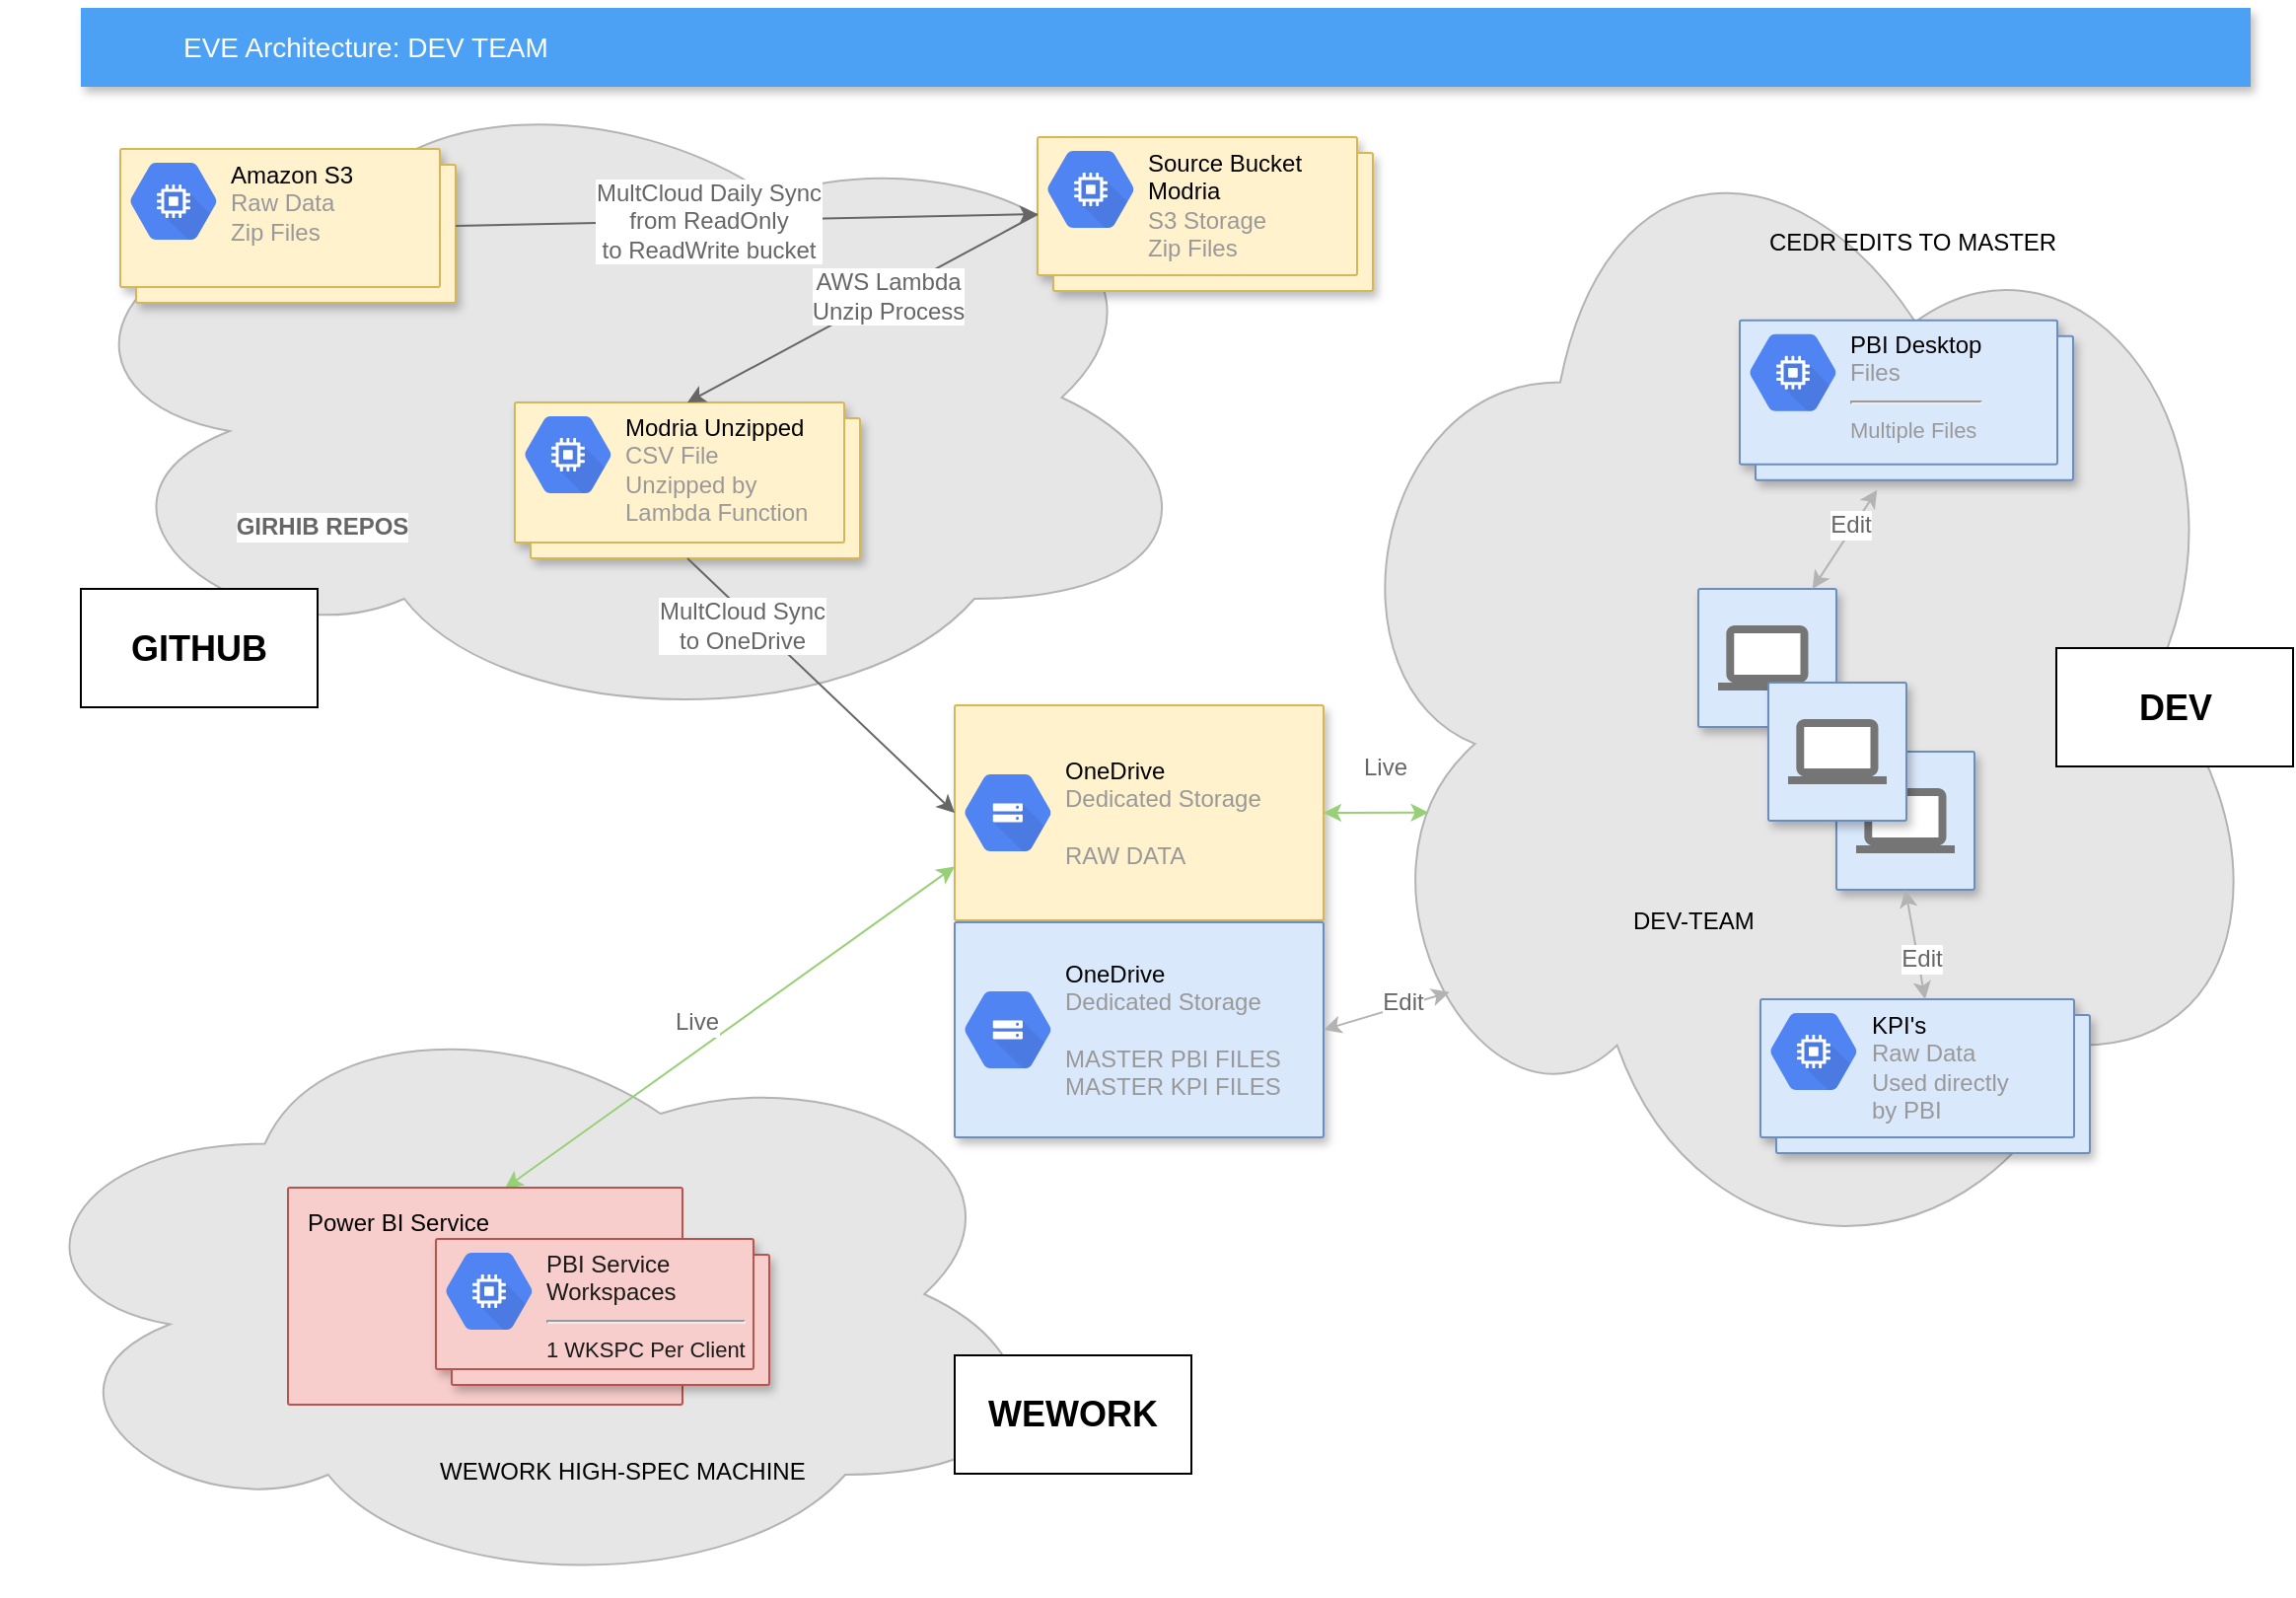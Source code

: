 <mxfile version="12.1.3" type="github" pages="1"><diagram id="f106602c-feb2-e66a-4537-3a34d633f6aa" name="Page-1"><mxGraphModel dx="2409" dy="655" grid="1" gridSize="10" guides="1" tooltips="1" connect="1" arrows="1" fold="1" page="1" pageScale="1" pageWidth="1169" pageHeight="827" background="#ffffff" math="0" shadow="0"><root><mxCell id="0"/><mxCell id="1" parent="0"/><mxCell id="HSWYCMqgwtlg5l3AglW2-944" value="" style="ellipse;shape=cloud;whiteSpace=wrap;html=1;strokeColor=#B3B3B3;fillColor=#E6E6E6;" parent="1" vertex="1"><mxGeometry x="-0.5" y="521.5" width="535" height="305" as="geometry"/></mxCell><mxCell id="HSWYCMqgwtlg5l3AglW2-932" value="" style="ellipse;shape=cloud;whiteSpace=wrap;html=1;strokeColor=#B3B3B3;fillColor=#E6E6E6;" parent="1" vertex="1"><mxGeometry x="670" y="59" width="480" height="611" as="geometry"/></mxCell><mxCell id="HSWYCMqgwtlg5l3AglW2-928" value="" style="ellipse;shape=cloud;whiteSpace=wrap;html=1;strokeColor=#B3B3B3;fillColor=#E6E6E6;" parent="1" vertex="1"><mxGeometry x="21" y="49.5" width="590" height="340" as="geometry"/></mxCell><mxCell id="818" value="EVE Architecture: DEV TEAM" style="fillColor=#4DA1F5;strokeColor=none;shadow=1;gradientColor=none;fontSize=14;align=left;spacingLeft=50;fontColor=#ffffff;html=1;" parent="1" vertex="1"><mxGeometry x="40" y="22" width="1100" height="40" as="geometry"/></mxCell><mxCell id="898" value="" style="shape=mxgraph.gcp2.doubleRect;shadow=1;strokeWidth=1;fontSize=10;align=left;html=1;fillColor=#fff2cc;strokeColor=#d6b656;" parent="1" vertex="1"><mxGeometry x="60" y="93.5" width="170" height="78" as="geometry"/></mxCell><mxCell id="899" value="&lt;font color=&quot;#000000&quot;&gt;Amazon S3&lt;br&gt;&lt;/font&gt;Raw Data&lt;br&gt;Zip Files&lt;br&gt;" style="dashed=0;connectable=0;html=1;fillColor=#5184F3;strokeColor=none;shape=mxgraph.gcp2.compute_engine;part=1;labelPosition=right;verticalLabelPosition=middle;align=left;verticalAlign=top;spacingLeft=5;fontColor=#999999;fontSize=12;spacingTop=-8;" parent="898" vertex="1"><mxGeometry width="44" height="39" relative="1" as="geometry"><mxPoint x="5" y="7" as="offset"/></mxGeometry></mxCell><mxCell id="jsGdu3eKXOXx6gI2uAhF-918" value="" style="shape=mxgraph.gcp2.doubleRect;strokeColor=#d6b656;fillColor=#fff2cc;shadow=1;strokeWidth=1;fontSize=10;align=left;html=1;" parent="1" vertex="1"><mxGeometry x="525" y="87.5" width="170" height="78" as="geometry"/></mxCell><mxCell id="jsGdu3eKXOXx6gI2uAhF-919" value="&lt;font color=&quot;#000000&quot;&gt;Source Bucket&lt;br&gt;Modria&lt;br&gt;&lt;/font&gt;S3 Storage&lt;br&gt;Zip Files&lt;br&gt;" style="dashed=0;connectable=0;html=1;fillColor=#5184F3;strokeColor=none;shape=mxgraph.gcp2.compute_engine;part=1;labelPosition=right;verticalLabelPosition=middle;align=left;verticalAlign=top;spacingLeft=5;fontColor=#999999;fontSize=12;spacingTop=-8;" parent="jsGdu3eKXOXx6gI2uAhF-918" vertex="1"><mxGeometry width="44" height="39" relative="1" as="geometry"><mxPoint x="5" y="7" as="offset"/></mxGeometry></mxCell><mxCell id="jsGdu3eKXOXx6gI2uAhF-925" value="" style="endArrow=classic;html=1;entryX=0;entryY=0.5;entryDx=0;entryDy=0;exitX=1;exitY=0.5;exitDx=0;exitDy=0;fontColor=#666666;strokeColor=#666666;" parent="1" source="898" target="jsGdu3eKXOXx6gI2uAhF-918" edge="1"><mxGeometry width="50" height="50" relative="1" as="geometry"><mxPoint x="313.5" y="191.5" as="sourcePoint"/><mxPoint x="363.5" y="141.5" as="targetPoint"/></mxGeometry></mxCell><mxCell id="jsGdu3eKXOXx6gI2uAhF-949" value="MultCloud Daily Sync&lt;br&gt;from ReadOnly&lt;br&gt;to ReadWrite bucket" style="text;html=1;resizable=0;points=[];align=center;verticalAlign=middle;labelBackgroundColor=#ffffff;fontColor=#666666;" parent="jsGdu3eKXOXx6gI2uAhF-925" vertex="1" connectable="0"><mxGeometry x="-0.137" relative="1" as="geometry"><mxPoint as="offset"/></mxGeometry></mxCell><mxCell id="jsGdu3eKXOXx6gI2uAhF-926" value="" style="shape=mxgraph.gcp2.doubleRect;strokeColor=#d6b656;fillColor=#fff2cc;shadow=1;strokeWidth=1;fontSize=10;align=left;html=1;" parent="1" vertex="1"><mxGeometry x="260" y="222" width="175" height="79" as="geometry"/></mxCell><mxCell id="jsGdu3eKXOXx6gI2uAhF-927" value="&lt;font color=&quot;#000000&quot;&gt;Modria Unzipped&lt;br&gt;&lt;/font&gt;CSV File&lt;br&gt;Unzipped by &lt;br&gt;Lambda Function" style="dashed=0;connectable=0;html=1;fillColor=#5184F3;strokeColor=none;shape=mxgraph.gcp2.compute_engine;part=1;labelPosition=right;verticalLabelPosition=middle;align=left;verticalAlign=top;spacingLeft=5;fontColor=#999999;fontSize=12;spacingTop=-8;" parent="jsGdu3eKXOXx6gI2uAhF-926" vertex="1"><mxGeometry width="44" height="39" relative="1" as="geometry"><mxPoint x="5" y="7" as="offset"/></mxGeometry></mxCell><mxCell id="jsGdu3eKXOXx6gI2uAhF-930" value="" style="strokeColor=#d6b656;fillColor=#fff2cc;shadow=1;strokeWidth=1;rounded=1;absoluteArcSize=1;arcSize=2;fontSize=10;align=left;html=1;" parent="1" vertex="1"><mxGeometry x="483" y="375.5" width="187" height="109" as="geometry"/></mxCell><mxCell id="jsGdu3eKXOXx6gI2uAhF-931" value="&lt;font color=&quot;#000000&quot;&gt;OneDrive&lt;/font&gt;&lt;br&gt;Dedicated Storage&lt;br&gt;&lt;br&gt;RAW DATA&lt;br&gt;" style="dashed=0;connectable=0;html=1;fillColor=#5184F3;strokeColor=none;shape=mxgraph.gcp2.cloud_storage;part=1;labelPosition=right;verticalLabelPosition=middle;align=left;verticalAlign=middle;spacingLeft=5;fontColor=#999999;fontSize=12;" parent="jsGdu3eKXOXx6gI2uAhF-930" vertex="1"><mxGeometry y="0.5" width="44" height="39" relative="1" as="geometry"><mxPoint x="5" y="-19.5" as="offset"/></mxGeometry></mxCell><mxCell id="jsGdu3eKXOXx6gI2uAhF-937" value="" style="shape=mxgraph.gcp2.doubleRect;strokeColor=#6c8ebf;fillColor=#dae8fc;shadow=1;strokeWidth=1;fontSize=10;align=left;html=1;" parent="1" vertex="1"><mxGeometry x="881" y="180.409" width="169" height="81" as="geometry"/></mxCell><mxCell id="jsGdu3eKXOXx6gI2uAhF-938" value="&lt;font color=&quot;#000000&quot;&gt;PBI Desktop&lt;br&gt;&lt;/font&gt;Files&lt;hr&gt;&lt;font style=&quot;font-size: 11px&quot;&gt;Multiple Files&lt;/font&gt;" style="dashed=0;connectable=0;html=1;fillColor=#5184F3;strokeColor=none;shape=mxgraph.gcp2.compute_engine;part=1;labelPosition=right;verticalLabelPosition=middle;align=left;verticalAlign=top;spacingLeft=5;fontColor=#999999;fontSize=12;spacingTop=-8;" parent="jsGdu3eKXOXx6gI2uAhF-937" vertex="1"><mxGeometry width="44" height="39" relative="1" as="geometry"><mxPoint x="5" y="7" as="offset"/></mxGeometry></mxCell><mxCell id="jsGdu3eKXOXx6gI2uAhF-968" value="" style="endArrow=classic;html=1;strokeColor=#97D077;fontColor=#666666;exitX=0.55;exitY=0.003;exitDx=0;exitDy=0;entryX=0;entryY=0.75;entryDx=0;entryDy=0;endFill=1;startArrow=classic;startFill=1;exitPerimeter=0;" parent="1" source="906" target="jsGdu3eKXOXx6gI2uAhF-930" edge="1"><mxGeometry width="50" height="50" relative="1" as="geometry"><mxPoint x="323.5" y="411.5" as="sourcePoint"/><mxPoint x="373.5" y="361.5" as="targetPoint"/><Array as="points"/></mxGeometry></mxCell><mxCell id="jsGdu3eKXOXx6gI2uAhF-974" value="Live" style="text;html=1;resizable=0;points=[];align=center;verticalAlign=middle;labelBackgroundColor=#ffffff;fontColor=#666666;" parent="jsGdu3eKXOXx6gI2uAhF-968" vertex="1" connectable="0"><mxGeometry x="-0.254" y="-2" relative="1" as="geometry"><mxPoint x="10.5" y="-25.5" as="offset"/></mxGeometry></mxCell><mxCell id="jsGdu3eKXOXx6gI2uAhF-973" value="" style="group" parent="1" vertex="1" connectable="0"><mxGeometry x="860" y="316.5" width="140" height="152.5" as="geometry"/></mxCell><mxCell id="732" value="" style="strokeColor=#6c8ebf;fillColor=#dae8fc;shadow=1;strokeWidth=1;rounded=1;absoluteArcSize=1;arcSize=2;labelPosition=center;verticalLabelPosition=middle;align=center;verticalAlign=bottom;spacingLeft=0;fontSize=12;whiteSpace=wrap;spacingBottom=2;html=1;" parent="jsGdu3eKXOXx6gI2uAhF-973" vertex="1"><mxGeometry width="70" height="70" as="geometry"/></mxCell><mxCell id="733" value="" style="dashed=0;connectable=0;html=1;fillColor=#757575;strokeColor=none;shape=mxgraph.gcp2.laptop;part=1;" parent="732" vertex="1"><mxGeometry x="0.5" width="50" height="33" relative="1" as="geometry"><mxPoint x="-25" y="18.5" as="offset"/></mxGeometry></mxCell><mxCell id="jsGdu3eKXOXx6gI2uAhF-961" value="" style="strokeColor=#6c8ebf;fillColor=#dae8fc;shadow=1;strokeWidth=1;rounded=1;absoluteArcSize=1;arcSize=2;labelPosition=center;verticalLabelPosition=middle;align=center;verticalAlign=bottom;spacingLeft=0;fontSize=12;whiteSpace=wrap;spacingBottom=2;html=1;" parent="jsGdu3eKXOXx6gI2uAhF-973" vertex="1"><mxGeometry x="70" y="82.5" width="70" height="70" as="geometry"/></mxCell><mxCell id="jsGdu3eKXOXx6gI2uAhF-962" value="" style="dashed=0;connectable=0;html=1;fillColor=#757575;strokeColor=none;shape=mxgraph.gcp2.laptop;part=1;" parent="jsGdu3eKXOXx6gI2uAhF-961" vertex="1"><mxGeometry x="0.5" width="50" height="33" relative="1" as="geometry"><mxPoint x="-25" y="18.5" as="offset"/></mxGeometry></mxCell><mxCell id="jsGdu3eKXOXx6gI2uAhF-976" value="" style="strokeColor=#6c8ebf;fillColor=#dae8fc;shadow=1;strokeWidth=1;rounded=1;absoluteArcSize=1;arcSize=2;labelPosition=center;verticalLabelPosition=middle;align=center;verticalAlign=bottom;spacingLeft=0;fontSize=12;whiteSpace=wrap;spacingBottom=2;html=1;" parent="jsGdu3eKXOXx6gI2uAhF-961" vertex="1"><mxGeometry x="-34.5" y="-35" width="70" height="70" as="geometry"/></mxCell><mxCell id="jsGdu3eKXOXx6gI2uAhF-977" value="" style="dashed=0;connectable=0;html=1;fillColor=#757575;strokeColor=none;shape=mxgraph.gcp2.laptop;part=1;" parent="jsGdu3eKXOXx6gI2uAhF-976" vertex="1"><mxGeometry x="0.5" width="50" height="33" relative="1" as="geometry"><mxPoint x="-25" y="18.5" as="offset"/></mxGeometry></mxCell><mxCell id="jsGdu3eKXOXx6gI2uAhF-982" value="CEDR EDITS TO MASTER" style="text;html=1;" parent="1" vertex="1"><mxGeometry x="894" y="126.5" width="150" height="30" as="geometry"/></mxCell><mxCell id="jsGdu3eKXOXx6gI2uAhF-983" value="WEWORK HIGH-SPEC MACHINE" style="text;html=1;" parent="1" vertex="1"><mxGeometry x="220" y="750" width="150" height="30" as="geometry"/></mxCell><mxCell id="jsGdu3eKXOXx6gI2uAhF-991" value="DEV-TEAM" style="text;html=1;" parent="1" vertex="1"><mxGeometry x="825" y="470.5" width="150" height="30" as="geometry"/></mxCell><mxCell id="HSWYCMqgwtlg5l3AglW2-906" value="" style="shape=mxgraph.gcp2.doubleRect;shadow=1;strokeWidth=1;fontSize=10;align=left;html=1;strokeColor=#6c8ebf;fillColor=#dae8fc;" parent="1" vertex="1"><mxGeometry x="891.5" y="524.5" width="167" height="78" as="geometry"/></mxCell><mxCell id="HSWYCMqgwtlg5l3AglW2-907" value="&lt;font color=&quot;#000000&quot;&gt;KPI's&lt;br&gt;&lt;/font&gt;Raw Data&lt;br&gt;Used directly &lt;br&gt;by PBI&lt;br&gt;&lt;br&gt;" style="dashed=0;connectable=0;html=1;fillColor=#5184F3;strokeColor=none;shape=mxgraph.gcp2.compute_engine;part=1;labelPosition=right;verticalLabelPosition=middle;align=left;verticalAlign=top;spacingLeft=5;fontColor=#999999;fontSize=12;spacingTop=-8;" parent="HSWYCMqgwtlg5l3AglW2-906" vertex="1"><mxGeometry width="44" height="39" relative="1" as="geometry"><mxPoint x="5" y="7" as="offset"/></mxGeometry></mxCell><mxCell id="HSWYCMqgwtlg5l3AglW2-929" value="" style="strokeColor=#6c8ebf;fillColor=#dae8fc;shadow=1;strokeWidth=1;rounded=1;absoluteArcSize=1;arcSize=2;fontSize=10;align=left;html=1;" parent="1" vertex="1"><mxGeometry x="483" y="485.5" width="187" height="109" as="geometry"/></mxCell><mxCell id="HSWYCMqgwtlg5l3AglW2-930" value="&lt;font color=&quot;#000000&quot;&gt;OneDrive&lt;/font&gt;&lt;br&gt;Dedicated Storage&lt;br&gt;&lt;br&gt;MASTER PBI FILES&lt;br&gt;MASTER KPI FILES&lt;br&gt;" style="dashed=0;connectable=0;html=1;fillColor=#5184F3;strokeColor=none;shape=mxgraph.gcp2.cloud_storage;part=1;labelPosition=right;verticalLabelPosition=middle;align=left;verticalAlign=middle;spacingLeft=5;fontColor=#999999;fontSize=12;" parent="HSWYCMqgwtlg5l3AglW2-929" vertex="1"><mxGeometry y="0.5" width="44" height="39" relative="1" as="geometry"><mxPoint x="5" y="-19.5" as="offset"/></mxGeometry></mxCell><mxCell id="HSWYCMqgwtlg5l3AglW2-938" value="" style="endArrow=classic;html=1;strokeColor=#B3B3B3;fontColor=#666666;endFill=1;startArrow=classic;startFill=1;exitX=0.412;exitY=1.061;exitDx=0;exitDy=0;exitPerimeter=0;" parent="1" source="jsGdu3eKXOXx6gI2uAhF-937" target="732" edge="1"><mxGeometry width="50" height="50" relative="1" as="geometry"><mxPoint x="946.5" y="254.833" as="sourcePoint"/><mxPoint x="689.833" y="378.167" as="targetPoint"/></mxGeometry></mxCell><mxCell id="HSWYCMqgwtlg5l3AglW2-939" value="Edit" style="text;html=1;resizable=0;points=[];align=center;verticalAlign=middle;labelBackgroundColor=#ffffff;fontColor=#666666;" parent="HSWYCMqgwtlg5l3AglW2-938" vertex="1" connectable="0"><mxGeometry x="-0.254" y="-2" relative="1" as="geometry"><mxPoint as="offset"/></mxGeometry></mxCell><mxCell id="HSWYCMqgwtlg5l3AglW2-940" value="" style="endArrow=classic;html=1;strokeColor=#B3B3B3;fontColor=#666666;endFill=1;startArrow=classic;startFill=1;entryX=1;entryY=0.5;entryDx=0;entryDy=0;exitX=0.133;exitY=0.756;exitDx=0;exitDy=0;exitPerimeter=0;" parent="1" source="HSWYCMqgwtlg5l3AglW2-932" target="HSWYCMqgwtlg5l3AglW2-929" edge="1"><mxGeometry width="50" height="50" relative="1" as="geometry"><mxPoint x="890.333" y="231.667" as="sourcePoint"/><mxPoint x="763.667" y="320" as="targetPoint"/></mxGeometry></mxCell><mxCell id="HSWYCMqgwtlg5l3AglW2-941" value="Edit" style="text;html=1;resizable=0;points=[];align=center;verticalAlign=middle;labelBackgroundColor=#ffffff;fontColor=#666666;" parent="HSWYCMqgwtlg5l3AglW2-940" vertex="1" connectable="0"><mxGeometry x="-0.254" y="-2" relative="1" as="geometry"><mxPoint as="offset"/></mxGeometry></mxCell><mxCell id="HSWYCMqgwtlg5l3AglW2-942" value="" style="endArrow=classic;html=1;strokeColor=#B3B3B3;fontColor=#666666;endFill=1;startArrow=classic;startFill=1;entryX=0.5;entryY=1;entryDx=0;entryDy=0;exitX=0.5;exitY=0;exitDx=0;exitDy=0;" parent="1" source="HSWYCMqgwtlg5l3AglW2-906" target="jsGdu3eKXOXx6gI2uAhF-961" edge="1"><mxGeometry width="50" height="50" relative="1" as="geometry"><mxPoint x="900.333" y="241.667" as="sourcePoint"/><mxPoint x="773.667" y="330" as="targetPoint"/></mxGeometry></mxCell><mxCell id="HSWYCMqgwtlg5l3AglW2-943" value="Edit" style="text;html=1;resizable=0;points=[];align=center;verticalAlign=middle;labelBackgroundColor=#ffffff;fontColor=#666666;" parent="HSWYCMqgwtlg5l3AglW2-942" vertex="1" connectable="0"><mxGeometry x="-0.254" y="-2" relative="1" as="geometry"><mxPoint as="offset"/></mxGeometry></mxCell><mxCell id="rps12vKC_IFgAqeBL0w1-906" value="&lt;b&gt;GIRHIB REPOS&lt;/b&gt;" style="text;html=1;resizable=0;points=[];align=center;verticalAlign=middle;labelBackgroundColor=#ffffff;fontColor=#666666;" parent="1" vertex="1" connectable="0"><mxGeometry x="249.819" y="221.1" as="geometry"><mxPoint x="-88" y="64" as="offset"/></mxGeometry></mxCell><mxCell id="rps12vKC_IFgAqeBL0w1-909" value="" style="endArrow=classic;html=1;entryX=0.5;entryY=0;entryDx=0;entryDy=0;fontColor=#666666;strokeColor=#666666;exitX=0;exitY=0.5;exitDx=0;exitDy=0;" parent="1" source="jsGdu3eKXOXx6gI2uAhF-918" target="jsGdu3eKXOXx6gI2uAhF-926" edge="1"><mxGeometry width="50" height="50" relative="1" as="geometry"><mxPoint x="521" y="120" as="sourcePoint"/><mxPoint x="475.0" y="142.5" as="targetPoint"/><Array as="points"/></mxGeometry></mxCell><mxCell id="rps12vKC_IFgAqeBL0w1-910" value="AWS Lambda &lt;br&gt;Unzip Process" style="text;html=1;resizable=0;points=[];align=center;verticalAlign=middle;labelBackgroundColor=#ffffff;fontColor=#666666;" parent="rps12vKC_IFgAqeBL0w1-909" vertex="1" connectable="0"><mxGeometry x="-0.137" relative="1" as="geometry"><mxPoint as="offset"/></mxGeometry></mxCell><mxCell id="906" value="Power BI Service" style="rounded=1;absoluteArcSize=1;arcSize=2;html=1;strokeColor=#b85450;shadow=0;dashed=0;fontSize=12;align=left;verticalAlign=top;spacing=10;spacingTop=-4;fillColor=#f8cecc;" parent="1" vertex="1"><mxGeometry x="145" y="620" width="200" height="110" as="geometry"/></mxCell><mxCell id="900" value="" style="shape=mxgraph.gcp2.doubleRect;strokeColor=#b85450;fillColor=#f8cecc;shadow=1;strokeWidth=1;fontSize=10;align=left;html=1;" parent="1" vertex="1"><mxGeometry x="220" y="646" width="169" height="74" as="geometry"/></mxCell><mxCell id="901" value="&lt;font color=&quot;#1a1a1a&quot;&gt;PBI Service&lt;br&gt;Workspaces&lt;/font&gt;&lt;hr&gt;&lt;span style=&quot;font-size: 11px&quot;&gt;&lt;font color=&quot;#1a1a1a&quot;&gt;1 WKSPC Per Client&lt;/font&gt;&lt;/span&gt;&lt;br&gt;" style="dashed=0;connectable=0;html=1;fillColor=#5184F3;strokeColor=none;shape=mxgraph.gcp2.compute_engine;part=1;labelPosition=right;verticalLabelPosition=middle;align=left;verticalAlign=top;spacingLeft=5;fontColor=#999999;fontSize=12;spacingTop=-8;" parent="900" vertex="1"><mxGeometry width="44" height="39" relative="1" as="geometry"><mxPoint x="5" y="7" as="offset"/></mxGeometry></mxCell><mxCell id="rps12vKC_IFgAqeBL0w1-924" value="&lt;font size=&quot;1&quot;&gt;&lt;b style=&quot;font-size: 18px&quot;&gt;GITHUB&lt;/b&gt;&lt;/font&gt;" style="rounded=0;whiteSpace=wrap;html=1;fontFamily=Helvetica;" parent="1" vertex="1"><mxGeometry x="40" y="316.5" width="120" height="60" as="geometry"/></mxCell><mxCell id="rps12vKC_IFgAqeBL0w1-925" value="&lt;font size=&quot;1&quot;&gt;&lt;b style=&quot;font-size: 18px&quot;&gt;WEWORK&lt;/b&gt;&lt;/font&gt;" style="rounded=0;whiteSpace=wrap;html=1;fontFamily=Helvetica;" parent="1" vertex="1"><mxGeometry x="483" y="705" width="120" height="60" as="geometry"/></mxCell><mxCell id="rps12vKC_IFgAqeBL0w1-926" value="&lt;font size=&quot;1&quot;&gt;&lt;b style=&quot;font-size: 18px&quot;&gt;DEV&lt;/b&gt;&lt;/font&gt;" style="rounded=0;whiteSpace=wrap;html=1;fontFamily=Helvetica;" parent="1" vertex="1"><mxGeometry x="1041.5" y="346.5" width="120" height="60" as="geometry"/></mxCell><mxCell id="rps12vKC_IFgAqeBL0w1-927" value="" style="endArrow=classic;html=1;strokeColor=#97D077;fontColor=#666666;exitX=1;exitY=0.5;exitDx=0;exitDy=0;endFill=1;startArrow=classic;startFill=1;entryX=0.111;entryY=0.607;entryDx=0;entryDy=0;entryPerimeter=0;" parent="1" source="jsGdu3eKXOXx6gI2uAhF-930" target="HSWYCMqgwtlg5l3AglW2-932" edge="1"><mxGeometry width="50" height="50" relative="1" as="geometry"><mxPoint x="682" y="364.33" as="sourcePoint"/><mxPoint x="880" y="230" as="targetPoint"/><Array as="points"/></mxGeometry></mxCell><mxCell id="rps12vKC_IFgAqeBL0w1-928" value="Live" style="text;html=1;resizable=0;points=[];align=center;verticalAlign=middle;labelBackgroundColor=#ffffff;fontColor=#666666;" parent="rps12vKC_IFgAqeBL0w1-927" vertex="1" connectable="0"><mxGeometry x="-0.254" y="-2" relative="1" as="geometry"><mxPoint x="10.5" y="-25.5" as="offset"/></mxGeometry></mxCell><mxCell id="rps12vKC_IFgAqeBL0w1-929" value="" style="endArrow=classic;html=1;fontColor=#666666;strokeColor=#666666;entryX=0;entryY=0.5;entryDx=0;entryDy=0;exitX=0.5;exitY=1;exitDx=0;exitDy=0;" parent="1" source="jsGdu3eKXOXx6gI2uAhF-926" target="jsGdu3eKXOXx6gI2uAhF-930" edge="1"><mxGeometry width="50" height="50" relative="1" as="geometry"><mxPoint x="348" y="310" as="sourcePoint"/><mxPoint x="357.5" y="232" as="targetPoint"/><Array as="points"/></mxGeometry></mxCell><mxCell id="rps12vKC_IFgAqeBL0w1-930" value="MultCloud Sync&lt;br&gt;to OneDrive" style="text;html=1;resizable=0;points=[];align=center;verticalAlign=middle;labelBackgroundColor=#ffffff;fontColor=#666666;" parent="rps12vKC_IFgAqeBL0w1-929" vertex="1" connectable="0"><mxGeometry x="-0.137" relative="1" as="geometry"><mxPoint x="-31.5" y="-22" as="offset"/></mxGeometry></mxCell></root></mxGraphModel></diagram></mxfile>